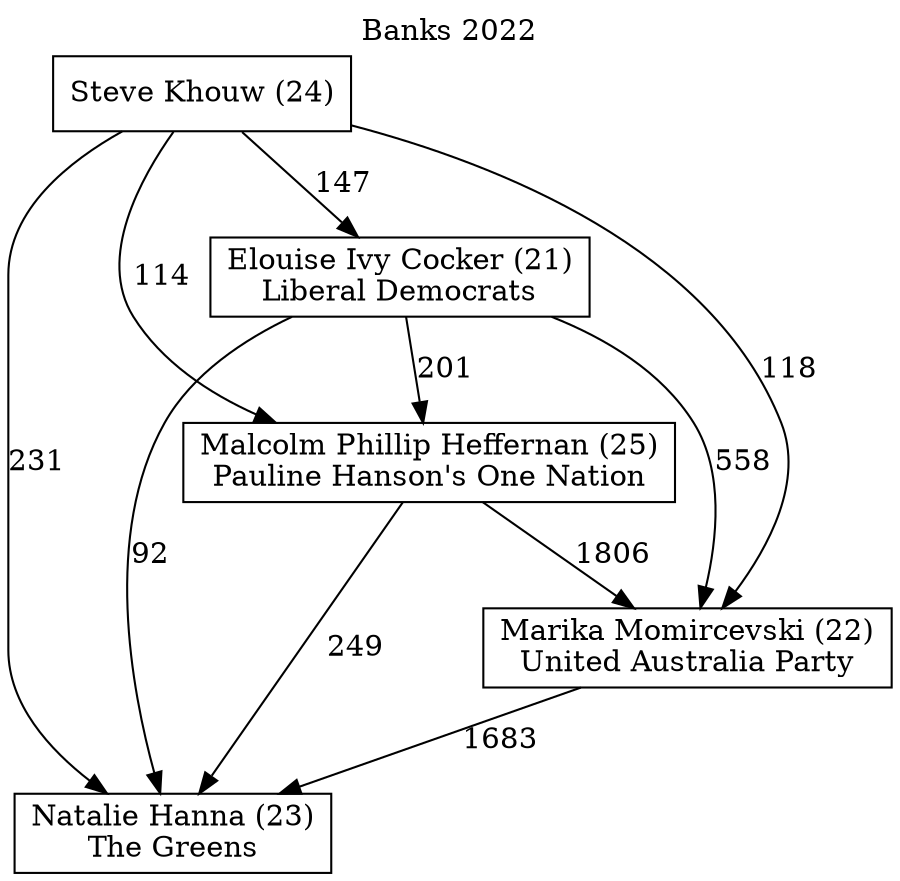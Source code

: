 // House preference flow
digraph "Natalie Hanna (23)_Banks_2022" {
	graph [label="Banks 2022" labelloc=t mclimit=10]
	node [shape=box]
	"Steve Khouw (24)" [label="Steve Khouw (24)
"]
	"Malcolm Phillip Heffernan (25)" [label="Malcolm Phillip Heffernan (25)
Pauline Hanson's One Nation"]
	"Elouise Ivy Cocker (21)" [label="Elouise Ivy Cocker (21)
Liberal Democrats"]
	"Marika Momircevski (22)" [label="Marika Momircevski (22)
United Australia Party"]
	"Natalie Hanna (23)" [label="Natalie Hanna (23)
The Greens"]
	"Steve Khouw (24)" -> "Elouise Ivy Cocker (21)" [label=147]
	"Steve Khouw (24)" -> "Natalie Hanna (23)" [label=231]
	"Elouise Ivy Cocker (21)" -> "Malcolm Phillip Heffernan (25)" [label=201]
	"Malcolm Phillip Heffernan (25)" -> "Marika Momircevski (22)" [label=1806]
	"Marika Momircevski (22)" -> "Natalie Hanna (23)" [label=1683]
	"Steve Khouw (24)" -> "Marika Momircevski (22)" [label=118]
	"Malcolm Phillip Heffernan (25)" -> "Natalie Hanna (23)" [label=249]
	"Steve Khouw (24)" -> "Malcolm Phillip Heffernan (25)" [label=114]
	"Elouise Ivy Cocker (21)" -> "Marika Momircevski (22)" [label=558]
	"Elouise Ivy Cocker (21)" -> "Natalie Hanna (23)" [label=92]
}
